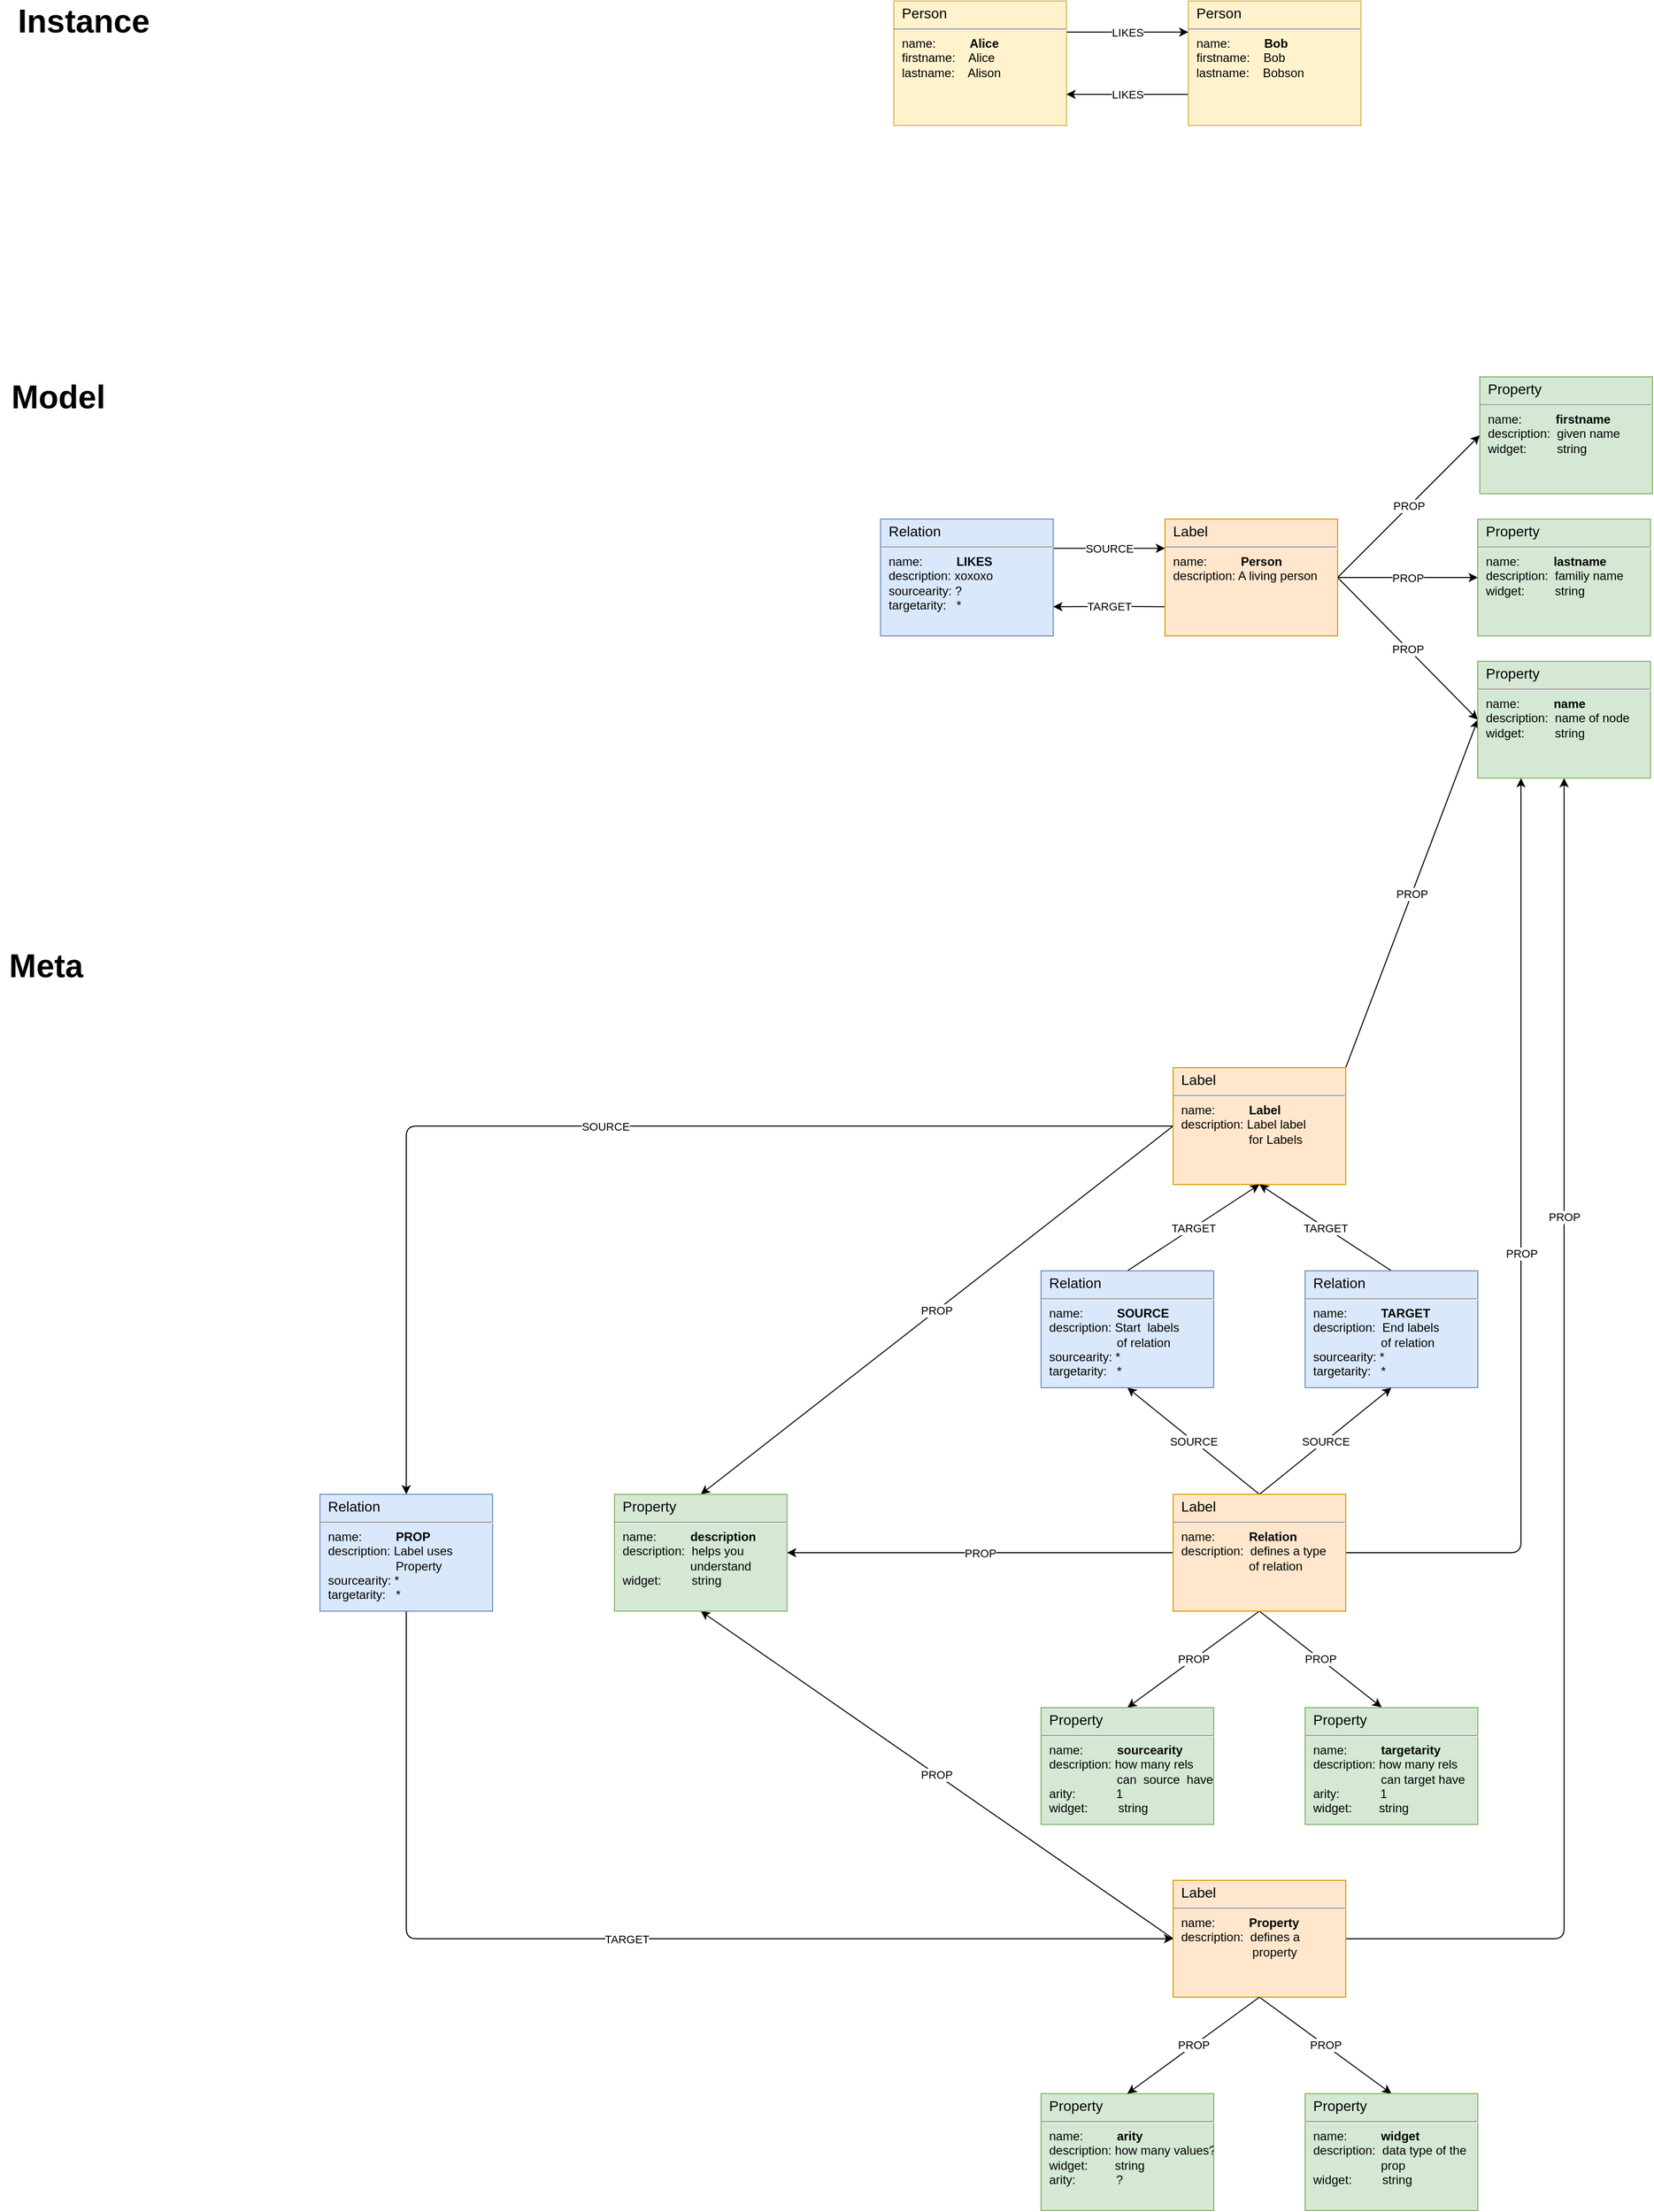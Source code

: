 <mxfile version="15.4.0" type="device"><diagram name="Page-1" id="a7904f86-f2b4-8e86-fa97-74104820619b"><mxGraphModel dx="1384" dy="2392" grid="1" gridSize="10" guides="1" tooltips="1" connect="1" arrows="1" fold="1" page="1" pageScale="1" pageWidth="1100" pageHeight="850" background="none" math="0" shadow="0"><root><mxCell id="0"/><mxCell id="1" parent="0"/><mxCell id="VbkSE5yVyqT6yaJdxfcW-22" value="PROP" style="edgeStyle=none;rounded=1;orthogonalLoop=1;jettySize=auto;html=1;exitX=1;exitY=0;exitDx=0;exitDy=0;entryX=0;entryY=0.5;entryDx=0;entryDy=0;fontFamily=Helvetica;fontSize=11;" parent="1" source="24794b860abc3c2d-29" target="VbkSE5yVyqT6yaJdxfcW-18" edge="1"><mxGeometry relative="1" as="geometry"/></mxCell><mxCell id="VbkSE5yVyqT6yaJdxfcW-32" value="PROP" style="edgeStyle=none;rounded=1;orthogonalLoop=1;jettySize=auto;html=1;exitX=0;exitY=0.5;exitDx=0;exitDy=0;entryX=0.5;entryY=0;entryDx=0;entryDy=0;fontFamily=Helvetica;fontSize=11;" parent="1" source="24794b860abc3c2d-29" target="VbkSE5yVyqT6yaJdxfcW-31" edge="1"><mxGeometry relative="1" as="geometry"/></mxCell><mxCell id="VbkSE5yVyqT6yaJdxfcW-42" value="SOURCE" style="edgeStyle=orthogonalEdgeStyle;rounded=1;orthogonalLoop=1;jettySize=auto;html=1;exitX=0;exitY=0.5;exitDx=0;exitDy=0;entryX=0.5;entryY=0;entryDx=0;entryDy=0;fontFamily=Helvetica;fontSize=11;" parent="1" source="24794b860abc3c2d-29" target="VbkSE5yVyqT6yaJdxfcW-41" edge="1"><mxGeometry relative="1" as="geometry"/></mxCell><mxCell id="24794b860abc3c2d-29" value="&lt;p style=&quot;margin: 0px ; margin-top: 4px ; text-align: center ; text-decoration: underline&quot;&gt;&lt;/p&gt;&lt;p style=&quot;margin: 0px ; margin-left: 8px&quot;&gt;&lt;font style=&quot;font-size: 14px&quot;&gt;Label&lt;/font&gt;&lt;/p&gt;&lt;hr&gt;&lt;p style=&quot;margin: 0px 0px 0px 8px&quot;&gt;name:&amp;nbsp; &amp;nbsp; &amp;nbsp; &amp;nbsp; &amp;nbsp; &lt;b&gt;Label&lt;/b&gt;&lt;br&gt;description: Label label&amp;nbsp;&lt;/p&gt;&lt;p style=&quot;margin: 0px 0px 0px 8px&quot;&gt;&amp;nbsp; &amp;nbsp; &amp;nbsp; &amp;nbsp; &amp;nbsp; &amp;nbsp; &amp;nbsp; &amp;nbsp; &amp;nbsp; &amp;nbsp; for Labels&lt;br&gt;&lt;br&gt;&lt;/p&gt;" style="verticalAlign=top;align=left;overflow=fill;fontSize=12;fontFamily=Helvetica;html=1;rounded=0;shadow=0;comic=0;labelBackgroundColor=none;strokeWidth=1;fillColor=#ffe6cc;strokeColor=#d79b00;" parent="1" vertex="1"><mxGeometry x="1358" y="680" width="170" height="115" as="geometry"/></mxCell><mxCell id="VbkSE5yVyqT6yaJdxfcW-5" value="LIKES" style="edgeStyle=none;rounded=1;orthogonalLoop=1;jettySize=auto;html=1;exitX=1;exitY=0.25;exitDx=0;exitDy=0;entryX=0;entryY=0.25;entryDx=0;entryDy=0;" parent="1" source="VbkSE5yVyqT6yaJdxfcW-1" target="VbkSE5yVyqT6yaJdxfcW-3" edge="1"><mxGeometry relative="1" as="geometry"/></mxCell><mxCell id="VbkSE5yVyqT6yaJdxfcW-1" value="&lt;p style=&quot;margin: 0px ; margin-top: 4px ; text-align: center ; text-decoration: underline&quot;&gt;&lt;/p&gt;&lt;p style=&quot;margin: 0px ; margin-left: 8px&quot;&gt;&lt;font style=&quot;font-size: 14px&quot;&gt;Person&lt;/font&gt;&lt;/p&gt;&lt;hr&gt;&lt;p style=&quot;margin: 0px 0px 0px 8px&quot;&gt;name:&amp;nbsp; &amp;nbsp; &amp;nbsp; &amp;nbsp; &amp;nbsp; &lt;b&gt;Alice&lt;/b&gt;&lt;br&gt;firstname:&amp;nbsp; &amp;nbsp; Alice&lt;/p&gt;&lt;p style=&quot;margin: 0px 0px 0px 8px&quot;&gt;&lt;span&gt;lastname:&amp;nbsp; &amp;nbsp; Alison&lt;/span&gt;&lt;/p&gt;" style="verticalAlign=top;align=left;overflow=fill;fontSize=12;fontFamily=Helvetica;html=1;rounded=0;shadow=0;comic=0;labelBackgroundColor=none;strokeWidth=1;fillColor=#fff2cc;strokeColor=#d6b656;" parent="1" vertex="1"><mxGeometry x="1083" y="-370" width="170" height="122.5" as="geometry"/></mxCell><mxCell id="VbkSE5yVyqT6yaJdxfcW-7" value="LIKES" style="edgeStyle=none;rounded=1;orthogonalLoop=1;jettySize=auto;html=1;exitX=0;exitY=0.75;exitDx=0;exitDy=0;entryX=1;entryY=0.75;entryDx=0;entryDy=0;" parent="1" source="VbkSE5yVyqT6yaJdxfcW-3" target="VbkSE5yVyqT6yaJdxfcW-1" edge="1"><mxGeometry relative="1" as="geometry"/></mxCell><mxCell id="VbkSE5yVyqT6yaJdxfcW-3" value="&lt;p style=&quot;margin: 0px ; margin-top: 4px ; text-align: center ; text-decoration: underline&quot;&gt;&lt;/p&gt;&lt;p style=&quot;margin: 0px ; margin-left: 8px&quot;&gt;&lt;font style=&quot;font-size: 14px&quot;&gt;Person&lt;/font&gt;&lt;/p&gt;&lt;hr&gt;&lt;p style=&quot;margin: 0px 0px 0px 8px&quot;&gt;name:&amp;nbsp; &amp;nbsp; &amp;nbsp; &amp;nbsp; &amp;nbsp; &lt;b&gt;Bob&lt;/b&gt;&lt;br&gt;firstname:&amp;nbsp; &amp;nbsp; Bob&lt;/p&gt;&lt;p style=&quot;margin: 0px 0px 0px 8px&quot;&gt;&lt;span&gt;lastname:&amp;nbsp; &amp;nbsp; Bobson&lt;/span&gt;&lt;/p&gt;" style="verticalAlign=top;align=left;overflow=fill;fontSize=12;fontFamily=Helvetica;html=1;rounded=0;shadow=0;comic=0;labelBackgroundColor=none;strokeWidth=1;fillColor=#fff2cc;strokeColor=#d6b656;" parent="1" vertex="1"><mxGeometry x="1373" y="-370" width="170" height="122.5" as="geometry"/></mxCell><mxCell id="VbkSE5yVyqT6yaJdxfcW-23" value="&lt;font face=&quot;helvetica&quot;&gt;PROP&lt;/font&gt;" style="edgeStyle=orthogonalEdgeStyle;rounded=1;orthogonalLoop=1;jettySize=auto;html=1;exitX=1;exitY=0.5;exitDx=0;exitDy=0;entryX=0.25;entryY=1;entryDx=0;entryDy=0;fontFamily=Helvetica;fontSize=11;" parent="1" source="VbkSE5yVyqT6yaJdxfcW-9" target="VbkSE5yVyqT6yaJdxfcW-18" edge="1"><mxGeometry relative="1" as="geometry"/></mxCell><mxCell id="VbkSE5yVyqT6yaJdxfcW-29" value="SOURCE" style="edgeStyle=none;rounded=1;orthogonalLoop=1;jettySize=auto;html=1;exitX=0.5;exitY=0;exitDx=0;exitDy=0;entryX=0.5;entryY=1;entryDx=0;entryDy=0;fontFamily=Helvetica;fontSize=11;" parent="1" source="VbkSE5yVyqT6yaJdxfcW-9" target="VbkSE5yVyqT6yaJdxfcW-25" edge="1"><mxGeometry relative="1" as="geometry"/></mxCell><mxCell id="VbkSE5yVyqT6yaJdxfcW-30" value="SOURCE" style="edgeStyle=none;rounded=1;orthogonalLoop=1;jettySize=auto;html=1;exitX=0.5;exitY=0;exitDx=0;exitDy=0;entryX=0.5;entryY=1;entryDx=0;entryDy=0;fontFamily=Helvetica;fontSize=11;" parent="1" source="VbkSE5yVyqT6yaJdxfcW-9" target="VbkSE5yVyqT6yaJdxfcW-26" edge="1"><mxGeometry relative="1" as="geometry"/></mxCell><mxCell id="VbkSE5yVyqT6yaJdxfcW-33" value="PROP" style="edgeStyle=none;rounded=1;orthogonalLoop=1;jettySize=auto;html=1;exitX=0;exitY=0.5;exitDx=0;exitDy=0;fontFamily=Helvetica;fontSize=11;" parent="1" source="VbkSE5yVyqT6yaJdxfcW-9" target="VbkSE5yVyqT6yaJdxfcW-31" edge="1"><mxGeometry relative="1" as="geometry"/></mxCell><mxCell id="VbkSE5yVyqT6yaJdxfcW-37" value="PROP" style="edgeStyle=none;rounded=1;orthogonalLoop=1;jettySize=auto;html=1;exitX=0.5;exitY=1;exitDx=0;exitDy=0;entryX=0.5;entryY=0;entryDx=0;entryDy=0;fontFamily=Helvetica;fontSize=11;" parent="1" source="VbkSE5yVyqT6yaJdxfcW-9" target="VbkSE5yVyqT6yaJdxfcW-35" edge="1"><mxGeometry relative="1" as="geometry"/></mxCell><mxCell id="VbkSE5yVyqT6yaJdxfcW-38" value="PROP" style="edgeStyle=none;rounded=1;orthogonalLoop=1;jettySize=auto;html=1;exitX=0.5;exitY=1;exitDx=0;exitDy=0;entryX=0.443;entryY=-0.003;entryDx=0;entryDy=0;entryPerimeter=0;fontFamily=Helvetica;fontSize=11;" parent="1" source="VbkSE5yVyqT6yaJdxfcW-9" target="VbkSE5yVyqT6yaJdxfcW-36" edge="1"><mxGeometry relative="1" as="geometry"/></mxCell><mxCell id="VbkSE5yVyqT6yaJdxfcW-9" value="&lt;p style=&quot;margin: 0px ; margin-top: 4px ; text-align: center ; text-decoration: underline&quot;&gt;&lt;/p&gt;&lt;p style=&quot;margin: 0px ; margin-left: 8px&quot;&gt;&lt;font style=&quot;font-size: 14px&quot;&gt;Label&lt;/font&gt;&lt;/p&gt;&lt;hr&gt;&lt;p style=&quot;margin: 0px 0px 0px 8px&quot;&gt;name:&amp;nbsp; &amp;nbsp; &amp;nbsp; &amp;nbsp; &amp;nbsp; &lt;b&gt;Relation&lt;/b&gt;&lt;br&gt;description:&amp;nbsp; defines a type&lt;/p&gt;&lt;p style=&quot;margin: 0px 0px 0px 8px&quot;&gt;&amp;nbsp; &amp;nbsp; &amp;nbsp; &amp;nbsp; &amp;nbsp; &amp;nbsp; &amp;nbsp; &amp;nbsp; &amp;nbsp; &amp;nbsp; of relation&lt;/p&gt;&lt;p style=&quot;margin: 0px 0px 0px 8px&quot;&gt;&lt;span style=&quot;color: rgba(0 , 0 , 0 , 0) ; font-family: monospace ; font-size: 0px&quot;&gt;%3CmxGraphModel%3E%3Croot%3E%3CmxCell%20id%3D%220%22%2F%3E%3CmxCell%20id%3D%221%22%20parent%3D%220%22%2F%3E%3CmxCell%20id%3D%222%22%20value%3D%22%26lt%3Bp%20style%3D%26quot%3Bmargin%3A%200px%20%3B%20margin-top%3A%204px%20%3B%20text-align%3A%20center%20%3B%20text-decoration%3A%20underline%26quot%3B%26gt%3B%26lt%3B%2Fp%26gt%3B%26lt%3Bp%20style%3D%26quot%3Bmargin%3A%200px%20%3B%20margin-left%3A%208px%26quot%3B%26gt%3B%26lt%3Bb%26gt%3B%26lt%3Bfont%20style%3D%26quot%3Bfont-size%3A%2014px%26quot%3B%26gt%3BSchema%3A%20Schema%26lt%3B%2Ffont%26gt%3B%26lt%3B%2Fb%26gt%3B%26lt%3B%2Fp%26gt%3B%26lt%3Bhr%26gt%3B%26lt%3Bp%20style%3D%26quot%3Bmargin%3A%200px%200px%200px%208px%26quot%3B%26gt%3Bname%3A%26amp%3Bnbsp%3B%20%26amp%3Bnbsp%3B%20%26amp%3Bnbsp%3B%20%26amp%3Bnbsp%3B%20%26amp%3Bnbsp%3B%20Schema%26lt%3Bbr%26gt%3Bdescription%3A%20Schema%20label%26amp%3Bnbsp%3B%26lt%3B%2Fp%26gt%3B%26lt%3Bp%20style%3D%26quot%3Bmargin%3A%200px%200px%200px%208px%26quot%3B%26gt%3B%26amp%3Bnbsp%3B%20%26amp%3Bnbsp%3B%20%26amp%3Bnbsp%3B%20%26amp%3Bnbsp%3B%20%26amp%3Bnbsp%3B%20%26amp%3Bnbsp%3B%20%26amp%3Bnbsp%3B%20%26amp%3Bnbsp%3B%20%26amp%3Bnbsp%3B%20%26amp%3Bnbsp%3B%20for%20Schemas%26lt%3Bbr%26gt%3B%26lt%3Bbr%26gt%3B%26lt%3B%2Fp%26gt%3B%22%20style%3D%22verticalAlign%3Dtop%3Balign%3Dleft%3Boverflow%3Dfill%3BfontSize%3D12%3BfontFamily%3DHelvetica%3Bhtml%3D1%3Brounded%3D0%3Bshadow%3D0%3Bcomic%3D0%3BlabelBackgroundColor%3Dnone%3BstrokeWidth%3D1%3BfillColor%3D%23ffe6cc%3BstrokeColor%3D%23d79b00%3B%22%20vertex%3D%221%22%20parent%3D%221%22%3E%3CmxGeometry%20x%3D%221130%22%20y%3D%22160%22%20width%3D%22170%22%20height%3D%22115%22%20as%3D%22geometry%22%2F%3E%3C%2FmxCell%3E%3C%2Froot%3E%3C%2FmxGraphModel%3E&lt;/span&gt;&lt;br&gt;&lt;/p&gt;" style="verticalAlign=top;align=left;overflow=fill;fontSize=12;fontFamily=Helvetica;html=1;rounded=0;shadow=0;comic=0;labelBackgroundColor=none;strokeWidth=1;fillColor=#ffe6cc;strokeColor=#d79b00;" parent="1" vertex="1"><mxGeometry x="1358" y="1100" width="170" height="115" as="geometry"/></mxCell><mxCell id="VbkSE5yVyqT6yaJdxfcW-24" value="&lt;font face=&quot;helvetica&quot;&gt;PROP&lt;/font&gt;" style="edgeStyle=orthogonalEdgeStyle;rounded=1;orthogonalLoop=1;jettySize=auto;html=1;exitX=1;exitY=0.5;exitDx=0;exitDy=0;entryX=0.5;entryY=1;entryDx=0;entryDy=0;fontFamily=Helvetica;fontSize=11;" parent="1" source="VbkSE5yVyqT6yaJdxfcW-10" target="VbkSE5yVyqT6yaJdxfcW-18" edge="1"><mxGeometry x="0.363" relative="1" as="geometry"><mxPoint y="-1" as="offset"/></mxGeometry></mxCell><mxCell id="VbkSE5yVyqT6yaJdxfcW-34" value="PROP" style="edgeStyle=none;rounded=1;orthogonalLoop=1;jettySize=auto;html=1;entryX=0.5;entryY=1;entryDx=0;entryDy=0;fontFamily=Helvetica;fontSize=11;exitX=0;exitY=0.5;exitDx=0;exitDy=0;" parent="1" source="VbkSE5yVyqT6yaJdxfcW-10" target="VbkSE5yVyqT6yaJdxfcW-31" edge="1"><mxGeometry relative="1" as="geometry"/></mxCell><mxCell id="VbkSE5yVyqT6yaJdxfcW-40" value="PROP" style="edgeStyle=none;rounded=1;orthogonalLoop=1;jettySize=auto;html=1;exitX=0.5;exitY=1;exitDx=0;exitDy=0;entryX=0.5;entryY=0;entryDx=0;entryDy=0;fontFamily=Helvetica;fontSize=11;" parent="1" source="VbkSE5yVyqT6yaJdxfcW-10" target="VbkSE5yVyqT6yaJdxfcW-39" edge="1"><mxGeometry relative="1" as="geometry"/></mxCell><mxCell id="VbkSE5yVyqT6yaJdxfcW-10" value="&lt;p style=&quot;margin: 0px ; margin-top: 4px ; text-align: center ; text-decoration: underline&quot;&gt;&lt;/p&gt;&lt;p style=&quot;margin: 0px ; margin-left: 8px&quot;&gt;&lt;font style=&quot;font-size: 14px&quot;&gt;Label&lt;/font&gt;&lt;/p&gt;&lt;hr&gt;&lt;p style=&quot;margin: 0px 0px 0px 8px&quot;&gt;name:&amp;nbsp; &amp;nbsp; &amp;nbsp; &amp;nbsp; &amp;nbsp; &lt;b&gt;Property&lt;/b&gt;&lt;br&gt;description:&amp;nbsp; defines a&amp;nbsp;&lt;/p&gt;&lt;p style=&quot;margin: 0px 0px 0px 8px&quot;&gt;&amp;nbsp; &amp;nbsp; &amp;nbsp; &amp;nbsp; &amp;nbsp; &amp;nbsp; &amp;nbsp; &amp;nbsp; &amp;nbsp; &amp;nbsp; &amp;nbsp;property&lt;/p&gt;&lt;p style=&quot;margin: 0px 0px 0px 8px&quot;&gt;&lt;span style=&quot;color: rgba(0 , 0 , 0 , 0) ; font-family: monospace ; font-size: 0px&quot;&gt;%3CmxGraphModel%3E%3Croot%3E%3CmxCell%20id%3D%220%22%2F%3E%3CmxCell%20id%3D%221%22%20parent%3D%220%22%2F%3E%3CmxCell%20id%3D%222%22%20value%3D%22%26lt%3Bp%20style%3D%26quot%3Bmargin%3A%200px%20%3B%20margin-top%3A%204px%20%3B%20text-align%3A%20center%20%3B%20text-decoration%3A%20underline%26quot%3B%26gt%3B%26lt%3B%2Fp%26gt%3B%26lt%3Bp%20style%3D%26quot%3Bmargin%3A%200px%20%3B%20margin-left%3A%208px%26quot%3B%26gt%3B%26lt%3Bb%26gt%3B%26lt%3Bfont%20style%3D%26quot%3Bfont-size%3A%2014px%26quot%3B%26gt%3BSchema%3A%20Schema%26lt%3B%2Ffont%26gt%3B%26lt%3B%2Fb%26gt%3B%26lt%3B%2Fp%26gt%3B%26lt%3Bhr%26gt%3B%26lt%3Bp%20style%3D%26quot%3Bmargin%3A%200px%200px%200px%208px%26quot%3B%26gt%3Bname%3A%26amp%3Bnbsp%3B%20%26amp%3Bnbsp%3B%20%26amp%3Bnbsp%3B%20%26amp%3Bnbsp%3B%20%26amp%3Bnbsp%3B%20Schema%26lt%3Bbr%26gt%3Bdescription%3A%20Schema%20label%26amp%3Bnbsp%3B%26lt%3B%2Fp%26gt%3B%26lt%3Bp%20style%3D%26quot%3Bmargin%3A%200px%200px%200px%208px%26quot%3B%26gt%3B%26amp%3Bnbsp%3B%20%26amp%3Bnbsp%3B%20%26amp%3Bnbsp%3B%20%26amp%3Bnbsp%3B%20%26amp%3Bnbsp%3B%20%26amp%3Bnbsp%3B%20%26amp%3Bnbsp%3B%20%26amp%3Bnbsp%3B%20%26amp%3Bnbsp%3B%20%26amp%3Bnbsp%3B%20for%20Schemas%26lt%3Bbr%26gt%3B%26lt%3Bbr%26gt%3B%26lt%3B%2Fp%26gt%3B%22%20style%3D%22verticalAlign%3Dtop%3Balign%3Dleft%3Boverflow%3Dfill%3BfontSize%3D12%3BfontFamily%3DHelvetica%3Bhtml%3D1%3Brounded%3D0%3Bshadow%3D0%3Bcomic%3D0%3BlabelBackgroundColor%3Dnone%3BstrokeWidth%3D1%3BfillColor%3D%23ffe6cc%3BstrokeColor%3D%23d79b00%3B%22%20vertex%3D%221%22%20parent%3D%221%22%3E%3CmxGeometry%20x%3D%221130%22%20y%3D%22160%22%20width%3D%22170%22%20height%3D%22115%22%20as%3D%22geometry%22%2F%3E%3C%2FmxCell%3E%3C%2Froot%3E%3C%2FmxGraphModel%3E&lt;/span&gt;&lt;br&gt;&lt;/p&gt;" style="verticalAlign=top;align=left;overflow=fill;fontSize=12;fontFamily=Helvetica;html=1;rounded=0;shadow=0;comic=0;labelBackgroundColor=none;strokeWidth=1;fillColor=#ffe6cc;strokeColor=#d79b00;" parent="1" vertex="1"><mxGeometry x="1358" y="1480" width="170" height="115" as="geometry"/></mxCell><mxCell id="VbkSE5yVyqT6yaJdxfcW-14" value="TARGET" style="edgeStyle=none;rounded=1;orthogonalLoop=1;jettySize=auto;html=1;exitX=0;exitY=0.75;exitDx=0;exitDy=0;entryX=1;entryY=0.75;entryDx=0;entryDy=0;" parent="1" source="VbkSE5yVyqT6yaJdxfcW-11" target="VbkSE5yVyqT6yaJdxfcW-12" edge="1"><mxGeometry relative="1" as="geometry"><Array as="points"><mxPoint x="1300" y="226"/></Array></mxGeometry></mxCell><mxCell id="VbkSE5yVyqT6yaJdxfcW-19" value="PROP" style="edgeStyle=none;rounded=1;orthogonalLoop=1;jettySize=auto;html=1;exitX=1;exitY=0.5;exitDx=0;exitDy=0;entryX=0;entryY=0.5;entryDx=0;entryDy=0;fontFamily=Helvetica;fontSize=11;" parent="1" source="VbkSE5yVyqT6yaJdxfcW-11" target="VbkSE5yVyqT6yaJdxfcW-16" edge="1"><mxGeometry relative="1" as="geometry"/></mxCell><mxCell id="VbkSE5yVyqT6yaJdxfcW-20" value="PROP" style="edgeStyle=none;rounded=1;orthogonalLoop=1;jettySize=auto;html=1;exitX=1;exitY=0.5;exitDx=0;exitDy=0;entryX=0;entryY=0.5;entryDx=0;entryDy=0;fontFamily=Helvetica;fontSize=11;" parent="1" source="VbkSE5yVyqT6yaJdxfcW-11" target="VbkSE5yVyqT6yaJdxfcW-17" edge="1"><mxGeometry relative="1" as="geometry"/></mxCell><mxCell id="VbkSE5yVyqT6yaJdxfcW-21" value="&lt;font face=&quot;helvetica&quot;&gt;PROP&lt;/font&gt;" style="edgeStyle=none;rounded=1;orthogonalLoop=1;jettySize=auto;html=1;exitX=1;exitY=0.5;exitDx=0;exitDy=0;entryX=0;entryY=0.5;entryDx=0;entryDy=0;fontFamily=Helvetica;fontSize=11;" parent="1" source="VbkSE5yVyqT6yaJdxfcW-11" target="VbkSE5yVyqT6yaJdxfcW-18" edge="1"><mxGeometry relative="1" as="geometry"/></mxCell><mxCell id="VbkSE5yVyqT6yaJdxfcW-11" value="&lt;p style=&quot;margin: 0px ; margin-top: 4px ; text-align: center ; text-decoration: underline&quot;&gt;&lt;/p&gt;&lt;p style=&quot;margin: 0px ; margin-left: 8px&quot;&gt;&lt;font style=&quot;font-size: 14px&quot;&gt;Label&lt;/font&gt;&lt;/p&gt;&lt;hr&gt;&lt;p style=&quot;margin: 0px 0px 0px 8px&quot;&gt;name:&amp;nbsp; &amp;nbsp; &amp;nbsp; &amp;nbsp; &amp;nbsp; &lt;b&gt;Person&lt;/b&gt;&lt;br&gt;description: A living person&lt;/p&gt;&lt;p style=&quot;margin: 0px 0px 0px 8px&quot;&gt;&lt;br&gt;&lt;/p&gt;" style="verticalAlign=top;align=left;overflow=fill;fontSize=12;fontFamily=Helvetica;html=1;rounded=0;shadow=0;comic=0;labelBackgroundColor=none;strokeWidth=1;fillColor=#ffe6cc;strokeColor=#d79b00;" parent="1" vertex="1"><mxGeometry x="1350" y="140" width="170" height="115" as="geometry"/></mxCell><mxCell id="VbkSE5yVyqT6yaJdxfcW-13" value="SOURCE" style="edgeStyle=none;rounded=1;orthogonalLoop=1;jettySize=auto;html=1;exitX=1;exitY=0.25;exitDx=0;exitDy=0;entryX=0;entryY=0.25;entryDx=0;entryDy=0;" parent="1" source="VbkSE5yVyqT6yaJdxfcW-12" target="VbkSE5yVyqT6yaJdxfcW-11" edge="1"><mxGeometry relative="1" as="geometry"/></mxCell><mxCell id="VbkSE5yVyqT6yaJdxfcW-12" value="&lt;p style=&quot;margin: 0px ; margin-top: 4px ; text-align: center ; text-decoration: underline&quot;&gt;&lt;/p&gt;&lt;p style=&quot;margin: 0px ; margin-left: 8px&quot;&gt;&lt;font style=&quot;font-size: 14px&quot;&gt;Relation&lt;/font&gt;&lt;/p&gt;&lt;hr&gt;&lt;p style=&quot;margin: 0px 0px 0px 8px&quot;&gt;name:&amp;nbsp; &amp;nbsp; &amp;nbsp; &amp;nbsp; &amp;nbsp; &lt;b&gt;LIKES&lt;/b&gt;&lt;br&gt;description: xoxoxo&lt;/p&gt;&lt;p style=&quot;margin: 0px 0px 0px 8px&quot;&gt;sourcearity: ?&lt;/p&gt;&lt;p style=&quot;margin: 0px 0px 0px 8px&quot;&gt;targetarity:&amp;nbsp; &amp;nbsp;*&lt;/p&gt;" style="verticalAlign=top;align=left;overflow=fill;fontSize=12;fontFamily=Helvetica;html=1;rounded=0;shadow=0;comic=0;labelBackgroundColor=none;strokeWidth=1;fillColor=#dae8fc;strokeColor=#6c8ebf;" parent="1" vertex="1"><mxGeometry x="1070" y="140" width="170" height="115" as="geometry"/></mxCell><mxCell id="VbkSE5yVyqT6yaJdxfcW-16" value="&lt;p style=&quot;margin: 0px ; margin-top: 4px ; text-align: center ; text-decoration: underline&quot;&gt;&lt;/p&gt;&lt;p style=&quot;margin: 0px ; margin-left: 8px&quot;&gt;&lt;font style=&quot;font-size: 14px&quot;&gt;Property&lt;/font&gt;&lt;/p&gt;&lt;hr&gt;&lt;p style=&quot;margin: 0px 0px 0px 8px&quot;&gt;name:&amp;nbsp; &amp;nbsp; &amp;nbsp; &amp;nbsp; &amp;nbsp; &lt;b&gt;firstname&lt;/b&gt;&lt;br&gt;description:&amp;nbsp; given name&lt;/p&gt;&lt;p style=&quot;margin: 0px 0px 0px 8px&quot;&gt;widget:&amp;nbsp; &amp;nbsp; &amp;nbsp; &amp;nbsp; &amp;nbsp;string&lt;/p&gt;" style="verticalAlign=top;align=left;overflow=fill;fontSize=12;fontFamily=Helvetica;html=1;rounded=0;shadow=0;comic=0;labelBackgroundColor=none;strokeWidth=1;fillColor=#d5e8d4;strokeColor=#82b366;" parent="1" vertex="1"><mxGeometry x="1660" width="170" height="115" as="geometry"/></mxCell><mxCell id="VbkSE5yVyqT6yaJdxfcW-17" value="&lt;p style=&quot;margin: 0px ; margin-top: 4px ; text-align: center ; text-decoration: underline&quot;&gt;&lt;/p&gt;&lt;p style=&quot;margin: 0px ; margin-left: 8px&quot;&gt;&lt;font style=&quot;font-size: 14px&quot;&gt;Property&lt;/font&gt;&lt;/p&gt;&lt;hr&gt;&lt;p style=&quot;margin: 0px 0px 0px 8px&quot;&gt;name:&amp;nbsp; &amp;nbsp; &amp;nbsp; &amp;nbsp; &amp;nbsp; &lt;b&gt;lastname&lt;/b&gt;&lt;br&gt;description:&amp;nbsp; familiy name&lt;/p&gt;&lt;p style=&quot;margin: 0px 0px 0px 8px&quot;&gt;widget:&amp;nbsp; &amp;nbsp; &amp;nbsp; &amp;nbsp; &amp;nbsp;string&lt;/p&gt;" style="verticalAlign=top;align=left;overflow=fill;fontSize=12;fontFamily=Helvetica;html=1;rounded=0;shadow=0;comic=0;labelBackgroundColor=none;strokeWidth=1;fillColor=#d5e8d4;strokeColor=#82b366;" parent="1" vertex="1"><mxGeometry x="1658" y="140" width="170" height="115" as="geometry"/></mxCell><mxCell id="VbkSE5yVyqT6yaJdxfcW-18" value="&lt;p style=&quot;margin: 0px ; margin-top: 4px ; text-align: center ; text-decoration: underline&quot;&gt;&lt;/p&gt;&lt;p style=&quot;margin: 0px ; margin-left: 8px&quot;&gt;&lt;font style=&quot;font-size: 14px&quot;&gt;Property&lt;/font&gt;&lt;/p&gt;&lt;hr&gt;&lt;p style=&quot;margin: 0px 0px 0px 8px&quot;&gt;name:&amp;nbsp; &amp;nbsp; &amp;nbsp; &amp;nbsp; &amp;nbsp; &lt;b&gt;name&lt;/b&gt;&lt;br&gt;description:&amp;nbsp; name of node&lt;/p&gt;&lt;p style=&quot;margin: 0px 0px 0px 8px&quot;&gt;widget:&amp;nbsp; &amp;nbsp; &amp;nbsp; &amp;nbsp; &amp;nbsp;string&lt;/p&gt;" style="verticalAlign=top;align=left;overflow=fill;fontSize=12;fontFamily=Helvetica;html=1;rounded=0;shadow=0;comic=0;labelBackgroundColor=none;strokeWidth=1;fillColor=#d5e8d4;strokeColor=#82b366;" parent="1" vertex="1"><mxGeometry x="1658" y="280" width="170" height="115" as="geometry"/></mxCell><mxCell id="VbkSE5yVyqT6yaJdxfcW-27" value="TARGET" style="rounded=1;orthogonalLoop=1;jettySize=auto;html=1;exitX=0.5;exitY=0;exitDx=0;exitDy=0;fontFamily=Helvetica;fontSize=11;entryX=0.5;entryY=1;entryDx=0;entryDy=0;" parent="1" source="VbkSE5yVyqT6yaJdxfcW-25" target="24794b860abc3c2d-29" edge="1"><mxGeometry relative="1" as="geometry"><mxPoint x="1448" y="800" as="targetPoint"/></mxGeometry></mxCell><mxCell id="VbkSE5yVyqT6yaJdxfcW-25" value="&lt;p style=&quot;margin: 0px ; margin-top: 4px ; text-align: center ; text-decoration: underline&quot;&gt;&lt;/p&gt;&lt;p style=&quot;margin: 0px ; margin-left: 8px&quot;&gt;&lt;font style=&quot;font-size: 14px&quot;&gt;Relation&lt;/font&gt;&lt;/p&gt;&lt;hr&gt;&lt;p style=&quot;margin: 0px 0px 0px 8px&quot;&gt;name:&amp;nbsp; &amp;nbsp; &amp;nbsp; &amp;nbsp; &amp;nbsp; &lt;b&gt;SOURCE&lt;/b&gt;&lt;br&gt;description: Start&amp;nbsp; labels&amp;nbsp;&lt;/p&gt;&lt;p style=&quot;margin: 0px 0px 0px 8px&quot;&gt;&amp;nbsp; &amp;nbsp; &amp;nbsp; &amp;nbsp; &amp;nbsp; &amp;nbsp; &amp;nbsp; &amp;nbsp; &amp;nbsp; &amp;nbsp; of relation&lt;/p&gt;&lt;p style=&quot;margin: 0px 0px 0px 8px&quot;&gt;sourcearity: *&lt;/p&gt;&lt;p style=&quot;margin: 0px 0px 0px 8px&quot;&gt;targetarity:&amp;nbsp; &amp;nbsp;*&lt;/p&gt;" style="verticalAlign=top;align=left;overflow=fill;fontSize=12;fontFamily=Helvetica;html=1;rounded=0;shadow=0;comic=0;labelBackgroundColor=none;strokeWidth=1;fillColor=#dae8fc;strokeColor=#6c8ebf;" parent="1" vertex="1"><mxGeometry x="1228" y="880" width="170" height="115" as="geometry"/></mxCell><mxCell id="VbkSE5yVyqT6yaJdxfcW-28" value="TARGET" style="edgeStyle=none;rounded=1;orthogonalLoop=1;jettySize=auto;html=1;exitX=0.5;exitY=0;exitDx=0;exitDy=0;fontFamily=Helvetica;fontSize=11;entryX=0.5;entryY=1;entryDx=0;entryDy=0;" parent="1" source="VbkSE5yVyqT6yaJdxfcW-26" target="24794b860abc3c2d-29" edge="1"><mxGeometry relative="1" as="geometry"><mxPoint x="1450" y="810" as="targetPoint"/></mxGeometry></mxCell><mxCell id="VbkSE5yVyqT6yaJdxfcW-26" value="&lt;p style=&quot;margin: 0px ; margin-top: 4px ; text-align: center ; text-decoration: underline&quot;&gt;&lt;/p&gt;&lt;p style=&quot;margin: 0px ; margin-left: 8px&quot;&gt;&lt;font style=&quot;font-size: 14px&quot;&gt;Relation&lt;/font&gt;&lt;/p&gt;&lt;hr&gt;&lt;p style=&quot;margin: 0px 0px 0px 8px&quot;&gt;name:&amp;nbsp; &amp;nbsp; &amp;nbsp; &amp;nbsp; &amp;nbsp; &lt;b&gt;TARGET&lt;/b&gt;&lt;br&gt;description:&amp;nbsp; End labels&lt;/p&gt;&lt;p style=&quot;margin: 0px 0px 0px 8px&quot;&gt;&amp;nbsp; &amp;nbsp; &amp;nbsp; &amp;nbsp; &amp;nbsp; &amp;nbsp; &amp;nbsp; &amp;nbsp; &amp;nbsp; &amp;nbsp; of relation&lt;/p&gt;&lt;p style=&quot;margin: 0px 0px 0px 8px&quot;&gt;sourcearity: *&lt;/p&gt;&lt;p style=&quot;margin: 0px 0px 0px 8px&quot;&gt;targetarity:&amp;nbsp; &amp;nbsp;*&lt;/p&gt;" style="verticalAlign=top;align=left;overflow=fill;fontSize=12;fontFamily=Helvetica;html=1;rounded=0;shadow=0;comic=0;labelBackgroundColor=none;strokeWidth=1;fillColor=#dae8fc;strokeColor=#6c8ebf;" parent="1" vertex="1"><mxGeometry x="1488" y="880" width="170" height="115" as="geometry"/></mxCell><mxCell id="VbkSE5yVyqT6yaJdxfcW-31" value="&lt;p style=&quot;margin: 0px ; margin-top: 4px ; text-align: center ; text-decoration: underline&quot;&gt;&lt;/p&gt;&lt;p style=&quot;margin: 0px ; margin-left: 8px&quot;&gt;&lt;font style=&quot;font-size: 14px&quot;&gt;Property&lt;/font&gt;&lt;/p&gt;&lt;hr&gt;&lt;p style=&quot;margin: 0px 0px 0px 8px&quot;&gt;name:&amp;nbsp; &amp;nbsp; &amp;nbsp; &amp;nbsp; &amp;nbsp; &lt;b&gt;description&lt;/b&gt;&lt;br&gt;description:&amp;nbsp; helps you&amp;nbsp;&lt;/p&gt;&lt;p style=&quot;margin: 0px 0px 0px 8px&quot;&gt;&amp;nbsp; &amp;nbsp; &amp;nbsp; &amp;nbsp; &amp;nbsp; &amp;nbsp; &amp;nbsp; &amp;nbsp; &amp;nbsp; &amp;nbsp; understand&lt;/p&gt;&lt;p style=&quot;margin: 0px 0px 0px 8px&quot;&gt;&lt;span&gt;widget:&amp;nbsp; &amp;nbsp; &amp;nbsp; &amp;nbsp; &amp;nbsp;string&lt;/span&gt;&lt;/p&gt;" style="verticalAlign=top;align=left;overflow=fill;fontSize=12;fontFamily=Helvetica;html=1;rounded=0;shadow=0;comic=0;labelBackgroundColor=none;strokeWidth=1;fillColor=#d5e8d4;strokeColor=#82b366;" parent="1" vertex="1"><mxGeometry x="808" y="1100" width="170" height="115" as="geometry"/></mxCell><mxCell id="VbkSE5yVyqT6yaJdxfcW-35" value="&lt;p style=&quot;margin: 0px ; margin-top: 4px ; text-align: center ; text-decoration: underline&quot;&gt;&lt;/p&gt;&lt;p style=&quot;margin: 0px ; margin-left: 8px&quot;&gt;&lt;font style=&quot;font-size: 14px&quot;&gt;Property&lt;/font&gt;&lt;/p&gt;&lt;hr&gt;&lt;p style=&quot;margin: 0px 0px 0px 8px&quot;&gt;name:&amp;nbsp; &amp;nbsp; &amp;nbsp; &amp;nbsp; &amp;nbsp; &lt;b&gt;sourcearity&lt;/b&gt;&lt;br&gt;description: how many rels&lt;/p&gt;&lt;p style=&quot;margin: 0px 0px 0px 8px&quot;&gt;&amp;nbsp; &amp;nbsp; &amp;nbsp; &amp;nbsp; &amp;nbsp; &amp;nbsp; &amp;nbsp; &amp;nbsp; &amp;nbsp; &amp;nbsp; can&amp;nbsp; source&amp;nbsp;&amp;nbsp;&lt;span&gt;have&lt;/span&gt;&lt;/p&gt;&lt;p style=&quot;margin: 0px 0px 0px 8px&quot;&gt;&lt;span&gt;arity:&amp;nbsp; &amp;nbsp; &amp;nbsp; &amp;nbsp; &amp;nbsp; &amp;nbsp; 1&lt;/span&gt;&lt;/p&gt;&lt;p style=&quot;margin: 0px 0px 0px 8px&quot;&gt;&lt;span&gt;widget:&amp;nbsp; &amp;nbsp; &amp;nbsp; &amp;nbsp; &amp;nbsp;string&lt;/span&gt;&lt;/p&gt;" style="verticalAlign=top;align=left;overflow=fill;fontSize=12;fontFamily=Helvetica;html=1;rounded=0;shadow=0;comic=0;labelBackgroundColor=none;strokeWidth=1;fillColor=#d5e8d4;strokeColor=#82b366;" parent="1" vertex="1"><mxGeometry x="1228" y="1310" width="170" height="115" as="geometry"/></mxCell><mxCell id="VbkSE5yVyqT6yaJdxfcW-36" value="&lt;p style=&quot;margin: 0px ; margin-top: 4px ; text-align: center ; text-decoration: underline&quot;&gt;&lt;/p&gt;&lt;p style=&quot;margin: 0px ; margin-left: 8px&quot;&gt;&lt;font style=&quot;font-size: 14px&quot;&gt;Property&lt;/font&gt;&lt;/p&gt;&lt;hr&gt;&lt;p style=&quot;margin: 0px 0px 0px 8px&quot;&gt;name:&amp;nbsp; &amp;nbsp; &amp;nbsp; &amp;nbsp; &amp;nbsp; &lt;b&gt;targetarity&lt;/b&gt;&lt;br&gt;description: how many rels&lt;/p&gt;&lt;p style=&quot;margin: 0px 0px 0px 8px&quot;&gt;&amp;nbsp; &amp;nbsp; &amp;nbsp; &amp;nbsp; &amp;nbsp; &amp;nbsp; &amp;nbsp; &amp;nbsp; &amp;nbsp; &amp;nbsp; can target&amp;nbsp;&lt;span&gt;have&lt;/span&gt;&lt;/p&gt;&lt;p style=&quot;margin: 0px 0px 0px 8px&quot;&gt;&lt;span&gt;arity:&amp;nbsp; &amp;nbsp; &amp;nbsp; &amp;nbsp; &amp;nbsp; &amp;nbsp; 1&lt;/span&gt;&lt;/p&gt;&lt;p style=&quot;margin: 0px 0px 0px 8px&quot;&gt;&lt;span&gt;widget:&amp;nbsp; &amp;nbsp; &amp;nbsp; &amp;nbsp; string&lt;/span&gt;&lt;/p&gt;" style="verticalAlign=top;align=left;overflow=fill;fontSize=12;fontFamily=Helvetica;html=1;rounded=0;shadow=0;comic=0;labelBackgroundColor=none;strokeWidth=1;fillColor=#d5e8d4;strokeColor=#82b366;" parent="1" vertex="1"><mxGeometry x="1488" y="1310" width="170" height="115" as="geometry"/></mxCell><mxCell id="VbkSE5yVyqT6yaJdxfcW-39" value="&lt;p style=&quot;margin: 0px ; margin-top: 4px ; text-align: center ; text-decoration: underline&quot;&gt;&lt;/p&gt;&lt;p style=&quot;margin: 0px ; margin-left: 8px&quot;&gt;&lt;font style=&quot;font-size: 14px&quot;&gt;Property&lt;/font&gt;&lt;/p&gt;&lt;hr&gt;&lt;p style=&quot;margin: 0px 0px 0px 8px&quot;&gt;name:&amp;nbsp; &amp;nbsp; &amp;nbsp; &amp;nbsp; &amp;nbsp; &lt;b&gt;widget&lt;/b&gt;&lt;br&gt;description:&amp;nbsp; data type of the&lt;/p&gt;&lt;p style=&quot;margin: 0px 0px 0px 8px&quot;&gt;&amp;nbsp; &amp;nbsp; &amp;nbsp; &amp;nbsp; &amp;nbsp; &amp;nbsp; &amp;nbsp; &amp;nbsp; &amp;nbsp; &amp;nbsp; prop&lt;/p&gt;&lt;p style=&quot;margin: 0px 0px 0px 8px&quot;&gt;&lt;span&gt;widget:&amp;nbsp; &amp;nbsp; &amp;nbsp; &amp;nbsp; &amp;nbsp;string&lt;/span&gt;&lt;/p&gt;" style="verticalAlign=top;align=left;overflow=fill;fontSize=12;fontFamily=Helvetica;html=1;rounded=0;shadow=0;comic=0;labelBackgroundColor=none;strokeWidth=1;fillColor=#d5e8d4;strokeColor=#82b366;" parent="1" vertex="1"><mxGeometry x="1488" y="1690" width="170" height="115" as="geometry"/></mxCell><mxCell id="VbkSE5yVyqT6yaJdxfcW-43" value="TARGET" style="edgeStyle=orthogonalEdgeStyle;rounded=1;orthogonalLoop=1;jettySize=auto;html=1;exitX=0.5;exitY=1;exitDx=0;exitDy=0;entryX=0;entryY=0.5;entryDx=0;entryDy=0;fontFamily=Helvetica;fontSize=11;" parent="1" source="VbkSE5yVyqT6yaJdxfcW-41" target="VbkSE5yVyqT6yaJdxfcW-10" edge="1"><mxGeometry relative="1" as="geometry"/></mxCell><mxCell id="VbkSE5yVyqT6yaJdxfcW-41" value="&lt;p style=&quot;margin: 0px ; margin-top: 4px ; text-align: center ; text-decoration: underline&quot;&gt;&lt;/p&gt;&lt;p style=&quot;margin: 0px ; margin-left: 8px&quot;&gt;&lt;font style=&quot;font-size: 14px&quot;&gt;Relation&lt;/font&gt;&lt;/p&gt;&lt;hr&gt;&lt;p style=&quot;margin: 0px 0px 0px 8px&quot;&gt;name:&amp;nbsp; &amp;nbsp; &amp;nbsp; &amp;nbsp; &amp;nbsp; &lt;b&gt;PROP&lt;/b&gt;&lt;br&gt;description: Label uses&amp;nbsp;&lt;/p&gt;&lt;p style=&quot;margin: 0px 0px 0px 8px&quot;&gt;&amp;nbsp; &amp;nbsp; &amp;nbsp; &amp;nbsp; &amp;nbsp; &amp;nbsp; &amp;nbsp; &amp;nbsp; &amp;nbsp; &amp;nbsp; Property&lt;/p&gt;&lt;p style=&quot;margin: 0px 0px 0px 8px&quot;&gt;sourcearity: *&lt;/p&gt;&lt;p style=&quot;margin: 0px 0px 0px 8px&quot;&gt;targetarity:&amp;nbsp; &amp;nbsp;*&lt;/p&gt;" style="verticalAlign=top;align=left;overflow=fill;fontSize=12;fontFamily=Helvetica;html=1;rounded=0;shadow=0;comic=0;labelBackgroundColor=none;strokeWidth=1;fillColor=#dae8fc;strokeColor=#6c8ebf;" parent="1" vertex="1"><mxGeometry x="518" y="1100" width="170" height="115" as="geometry"/></mxCell><mxCell id="VbkSE5yVyqT6yaJdxfcW-44" value="&lt;p style=&quot;margin: 0px ; margin-top: 4px ; text-align: center ; text-decoration: underline&quot;&gt;&lt;/p&gt;&lt;p style=&quot;margin: 0px ; margin-left: 8px&quot;&gt;&lt;font style=&quot;font-size: 14px&quot;&gt;Property&lt;/font&gt;&lt;/p&gt;&lt;hr&gt;&lt;p style=&quot;margin: 0px 0px 0px 8px&quot;&gt;name:&amp;nbsp; &amp;nbsp; &amp;nbsp; &amp;nbsp; &amp;nbsp; &lt;b&gt;arity&lt;/b&gt;&lt;br&gt;description: how many values?&lt;/p&gt;&lt;p style=&quot;margin: 0px 0px 0px 8px&quot;&gt;&lt;span&gt;widget:&amp;nbsp; &amp;nbsp; &amp;nbsp; &amp;nbsp; string&lt;/span&gt;&lt;/p&gt;&lt;p style=&quot;margin: 0px 0px 0px 8px&quot;&gt;&lt;span&gt;arity:&amp;nbsp; &amp;nbsp; &amp;nbsp; &amp;nbsp; &amp;nbsp; &amp;nbsp; ?&lt;/span&gt;&lt;/p&gt;" style="verticalAlign=top;align=left;overflow=fill;fontSize=12;fontFamily=Helvetica;html=1;rounded=0;shadow=0;comic=0;labelBackgroundColor=none;strokeWidth=1;fillColor=#d5e8d4;strokeColor=#82b366;" parent="1" vertex="1"><mxGeometry x="1228" y="1690" width="170" height="115" as="geometry"/></mxCell><mxCell id="VbkSE5yVyqT6yaJdxfcW-46" value="Instance" style="text;html=1;align=center;verticalAlign=middle;resizable=0;points=[];autosize=1;strokeColor=none;fillColor=none;fontSize=32;fontFamily=Helvetica;fontStyle=1" parent="1" vertex="1"><mxGeometry x="210" y="-370" width="150" height="40" as="geometry"/></mxCell><mxCell id="VbkSE5yVyqT6yaJdxfcW-47" value="Model" style="text;html=1;align=center;verticalAlign=middle;resizable=0;points=[];autosize=1;strokeColor=none;fillColor=none;fontSize=32;fontFamily=Helvetica;fontStyle=1" parent="1" vertex="1"><mxGeometry x="205" width="110" height="40" as="geometry"/></mxCell><mxCell id="VbkSE5yVyqT6yaJdxfcW-48" value="Meta" style="text;html=1;align=center;verticalAlign=middle;resizable=0;points=[];autosize=1;strokeColor=none;fillColor=none;fontSize=32;fontFamily=Helvetica;fontStyle=1" parent="1" vertex="1"><mxGeometry x="203" y="560" width="90" height="40" as="geometry"/></mxCell><mxCell id="ROnQ6TynQFw6QL70GNr5-1" value="PROP" style="rounded=1;orthogonalLoop=1;jettySize=auto;html=1;fontFamily=Helvetica;fontSize=11;entryX=0.5;entryY=0;entryDx=0;entryDy=0;exitX=0.5;exitY=1;exitDx=0;exitDy=0;" edge="1" parent="1" source="VbkSE5yVyqT6yaJdxfcW-10" target="VbkSE5yVyqT6yaJdxfcW-44"><mxGeometry relative="1" as="geometry"><mxPoint x="1253" y="1640" as="sourcePoint"/><mxPoint x="1110.0" y="1640" as="targetPoint"/></mxGeometry></mxCell></root></mxGraphModel></diagram></mxfile>